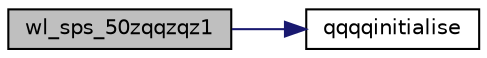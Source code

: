digraph "wl_sps_50zqqzqz1"
{
  edge [fontname="Helvetica",fontsize="10",labelfontname="Helvetica",labelfontsize="10"];
  node [fontname="Helvetica",fontsize="10",shape=record];
  rankdir="LR";
  Node1896 [label="wl_sps_50zqqzqz1",height=0.2,width=0.4,color="black", fillcolor="grey75", style="filled", fontcolor="black"];
  Node1896 -> Node1897 [color="midnightblue",fontsize="10",style="solid",fontname="Helvetica"];
  Node1897 [label="qqqqinitialise",height=0.2,width=0.4,color="black", fillcolor="white", style="filled",URL="$inszt__wl__sps_8c.html#ab860f96a01c75c73f8c0cafc5ac84896"];
}
